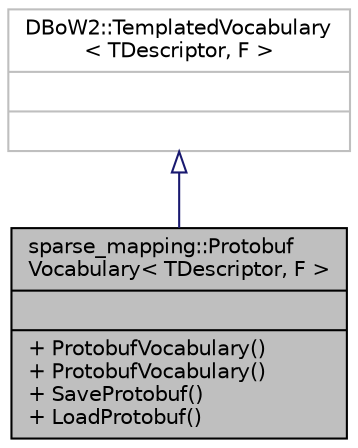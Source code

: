 digraph "sparse_mapping::ProtobufVocabulary&lt; TDescriptor, F &gt;"
{
 // LATEX_PDF_SIZE
  edge [fontname="Helvetica",fontsize="10",labelfontname="Helvetica",labelfontsize="10"];
  node [fontname="Helvetica",fontsize="10",shape=record];
  Node1 [label="{sparse_mapping::Protobuf\lVocabulary\< TDescriptor, F \>\n||+ ProtobufVocabulary()\l+ ProtobufVocabulary()\l+ SaveProtobuf()\l+ LoadProtobuf()\l}",height=0.2,width=0.4,color="black", fillcolor="grey75", style="filled", fontcolor="black",tooltip=" "];
  Node2 -> Node1 [dir="back",color="midnightblue",fontsize="10",style="solid",arrowtail="onormal",fontname="Helvetica"];
  Node2 [label="{DBoW2::TemplatedVocabulary\l\< TDescriptor, F \>\n||}",height=0.2,width=0.4,color="grey75", fillcolor="white", style="filled",tooltip=" "];
}
